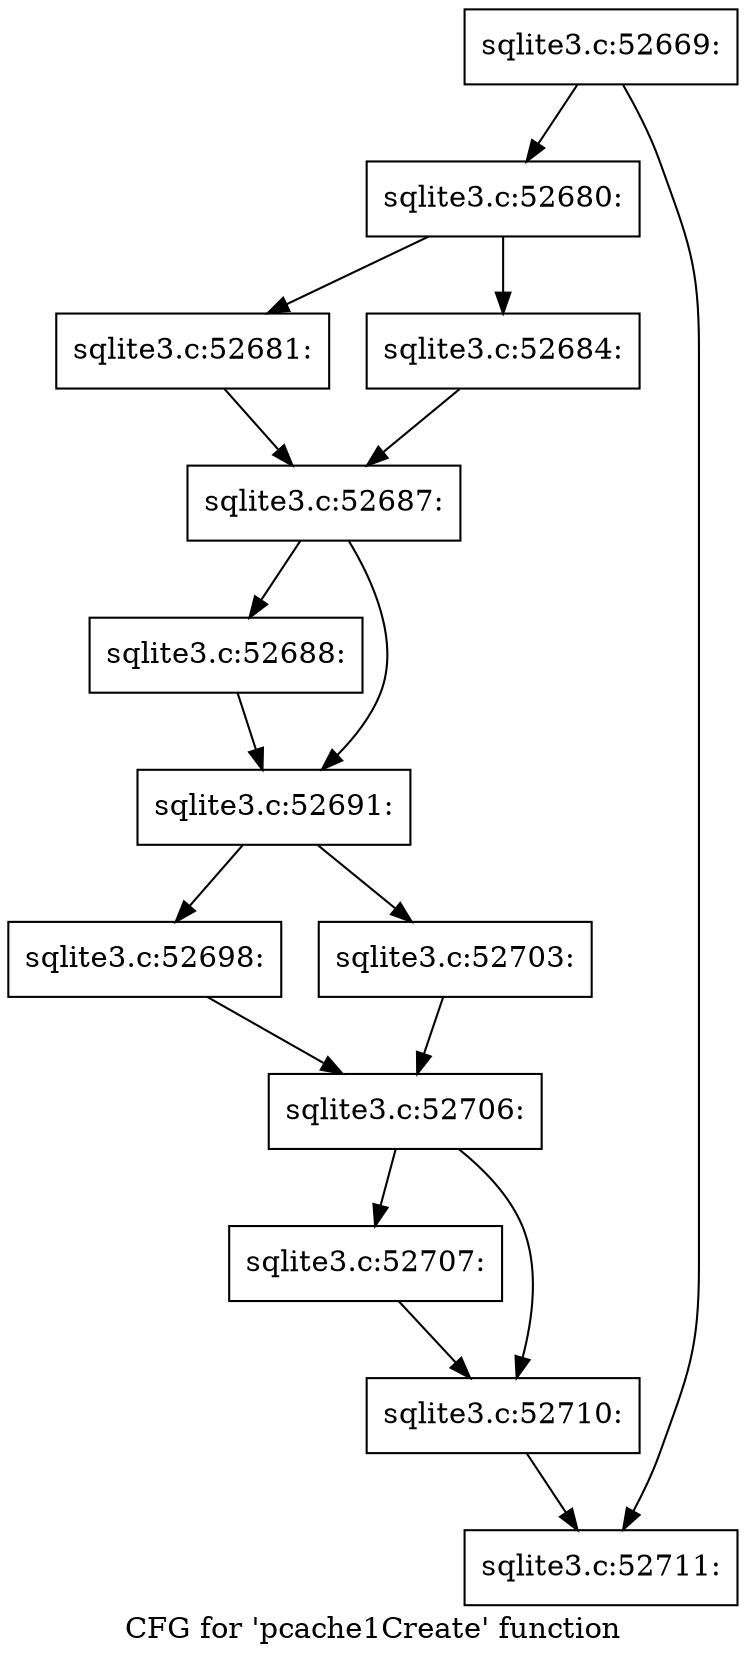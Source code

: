 digraph "CFG for 'pcache1Create' function" {
	label="CFG for 'pcache1Create' function";

	Node0x55c0fa939090 [shape=record,label="{sqlite3.c:52669:}"];
	Node0x55c0fa939090 -> Node0x55c0fa93b5c0;
	Node0x55c0fa939090 -> Node0x55c0fa93b610;
	Node0x55c0fa93b5c0 [shape=record,label="{sqlite3.c:52680:}"];
	Node0x55c0fa93b5c0 -> Node0x55c0fa93b950;
	Node0x55c0fa93b5c0 -> Node0x55c0fa93b9f0;
	Node0x55c0fa93b950 [shape=record,label="{sqlite3.c:52681:}"];
	Node0x55c0fa93b950 -> Node0x55c0fa93b9a0;
	Node0x55c0fa93b9f0 [shape=record,label="{sqlite3.c:52684:}"];
	Node0x55c0fa93b9f0 -> Node0x55c0fa93b9a0;
	Node0x55c0fa93b9a0 [shape=record,label="{sqlite3.c:52687:}"];
	Node0x55c0fa93b9a0 -> Node0x55c0fa93c700;
	Node0x55c0fa93b9a0 -> Node0x55c0fa93c750;
	Node0x55c0fa93c700 [shape=record,label="{sqlite3.c:52688:}"];
	Node0x55c0fa93c700 -> Node0x55c0fa93c750;
	Node0x55c0fa93c750 [shape=record,label="{sqlite3.c:52691:}"];
	Node0x55c0fa93c750 -> Node0x55c0f57ec880;
	Node0x55c0fa93c750 -> Node0x55c0fa93f7e0;
	Node0x55c0f57ec880 [shape=record,label="{sqlite3.c:52698:}"];
	Node0x55c0f57ec880 -> Node0x55c0fa93f5b0;
	Node0x55c0fa93f7e0 [shape=record,label="{sqlite3.c:52703:}"];
	Node0x55c0fa93f7e0 -> Node0x55c0fa93f5b0;
	Node0x55c0fa93f5b0 [shape=record,label="{sqlite3.c:52706:}"];
	Node0x55c0fa93f5b0 -> Node0x55c0fa940f80;
	Node0x55c0fa93f5b0 -> Node0x55c0fa940fd0;
	Node0x55c0fa940f80 [shape=record,label="{sqlite3.c:52707:}"];
	Node0x55c0fa940f80 -> Node0x55c0fa940fd0;
	Node0x55c0fa940fd0 [shape=record,label="{sqlite3.c:52710:}"];
	Node0x55c0fa940fd0 -> Node0x55c0fa93b610;
	Node0x55c0fa93b610 [shape=record,label="{sqlite3.c:52711:}"];
}
